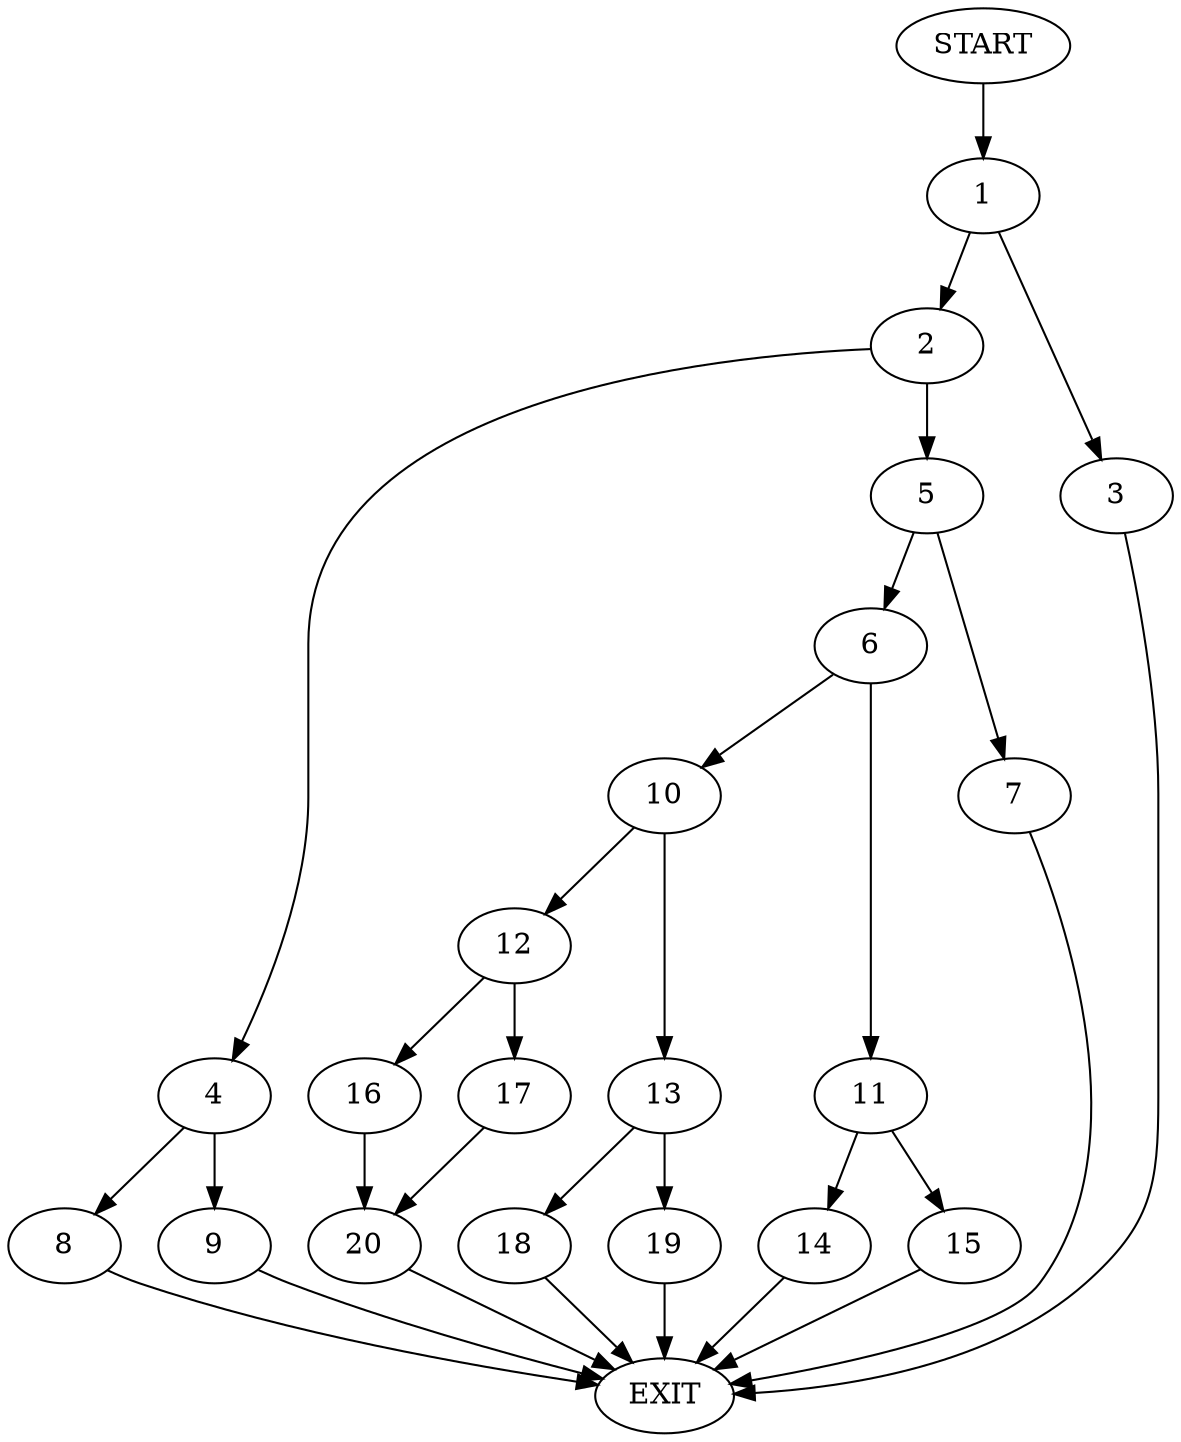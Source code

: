 digraph {
0 [label="START"]
21 [label="EXIT"]
0 -> 1
1 -> 2
1 -> 3
2 -> 4
2 -> 5
3 -> 21
5 -> 6
5 -> 7
4 -> 8
4 -> 9
9 -> 21
8 -> 21
6 -> 10
6 -> 11
7 -> 21
10 -> 12
10 -> 13
11 -> 14
11 -> 15
14 -> 21
15 -> 21
12 -> 16
12 -> 17
13 -> 18
13 -> 19
16 -> 20
17 -> 20
20 -> 21
19 -> 21
18 -> 21
}
